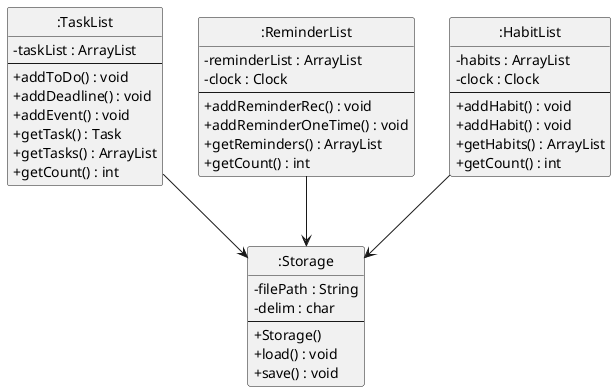 @startuml
skinparam classAttributeIconSize 0
skinparam packageStyle rectangle
hide circle

class ":Storage" {
    - filePath : String
    - delim : char
    --
    + Storage()
    + load() : void
    + save() : void
}

class ":TaskList" {
    - taskList : ArrayList
    --
    + addToDo() : void
    + addDeadline() : void
    + addEvent() : void
    + getTask() : Task
    + getTasks() : ArrayList
    + getCount() : int
}

class ":ReminderList" {
    - reminderList : ArrayList
    - clock : Clock
    --
    + addReminderRec() : void
    + addReminderOneTime() : void
    + getReminders() : ArrayList
    + getCount() : int
}

class ":HabitList" {
    - habits : ArrayList
    - clock : Clock
    --
    + addHabit() : void
    + addHabit() : void
    + getHabits() : ArrayList
    + getCount() : int
}

' arrows: these lists "use" Storage for persistence
":TaskList" --> ":Storage"
":ReminderList" --> ":Storage"
":HabitList" --> ":Storage"

@enduml
